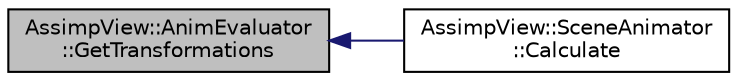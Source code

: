digraph "AssimpView::AnimEvaluator::GetTransformations"
{
  edge [fontname="Helvetica",fontsize="10",labelfontname="Helvetica",labelfontsize="10"];
  node [fontname="Helvetica",fontsize="10",shape=record];
  rankdir="LR";
  Node1 [label="AssimpView::AnimEvaluator\l::GetTransformations",height=0.2,width=0.4,color="black", fillcolor="grey75", style="filled", fontcolor="black"];
  Node1 -> Node2 [dir="back",color="midnightblue",fontsize="10",style="solid"];
  Node2 [label="AssimpView::SceneAnimator\l::Calculate",height=0.2,width=0.4,color="black", fillcolor="white", style="filled",URL="$class_assimp_view_1_1_scene_animator.html#ac2fca81d4eb40a272065b5cf032db38b"];
}
